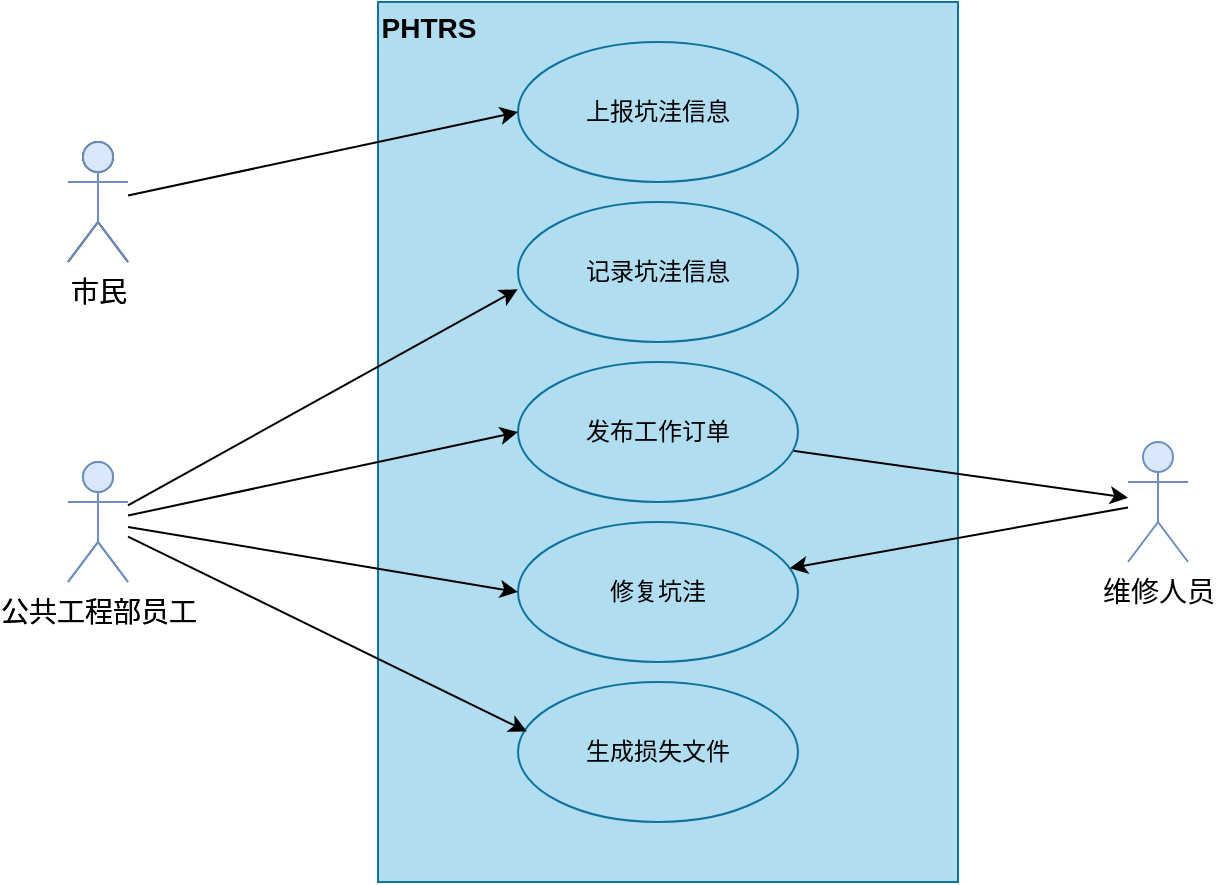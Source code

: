 <mxfile version="24.7.17">
  <diagram name="第 1 页" id="qGDIiJnS9HqsqX57jEbQ">
    <mxGraphModel dx="1213" dy="772" grid="1" gridSize="10" guides="1" tooltips="1" connect="1" arrows="1" fold="1" page="1" pageScale="1" pageWidth="827" pageHeight="1169" math="0" shadow="0">
      <root>
        <mxCell id="0" />
        <mxCell id="1" parent="0" />
        <mxCell id="4ewsNxRngVzR7vFujOuW-1" value="&lt;font style=&quot;font-size: 14px;&quot;&gt;市民&lt;/font&gt;" style="shape=umlActor;verticalLabelPosition=bottom;verticalAlign=top;html=1;" vertex="1" parent="1">
          <mxGeometry x="140" y="160" width="30" height="60" as="geometry" />
        </mxCell>
        <mxCell id="4ewsNxRngVzR7vFujOuW-2" value="&lt;font style=&quot;font-size: 14px;&quot;&gt;市民&lt;/font&gt;" style="shape=umlActor;verticalLabelPosition=bottom;verticalAlign=top;html=1;fillColor=#dae8fc;strokeColor=#6c8ebf;" vertex="1" parent="1">
          <mxGeometry x="140" y="160" width="30" height="60" as="geometry" />
        </mxCell>
        <mxCell id="4ewsNxRngVzR7vFujOuW-3" value="&lt;font style=&quot;font-size: 14px;&quot;&gt;公共工程部员工&lt;/font&gt;" style="shape=umlActor;verticalLabelPosition=bottom;verticalAlign=top;html=1;fillColor=#dae8fc;strokeColor=#6c8ebf;" vertex="1" parent="1">
          <mxGeometry x="140" y="320" width="30" height="60" as="geometry" />
        </mxCell>
        <mxCell id="4ewsNxRngVzR7vFujOuW-4" value="Use Case" style="ellipse;whiteSpace=wrap;html=1;" vertex="1" parent="1">
          <mxGeometry x="385" y="120" width="140" height="70" as="geometry" />
        </mxCell>
        <mxCell id="4ewsNxRngVzR7vFujOuW-5" value="" style="html=1;whiteSpace=wrap;fillColor=#b1ddf0;strokeColor=#10739e;" vertex="1" parent="1">
          <mxGeometry x="295" y="90" width="290" height="440" as="geometry" />
        </mxCell>
        <mxCell id="4ewsNxRngVzR7vFujOuW-6" value="上报坑洼信息" style="ellipse;whiteSpace=wrap;html=1;fillColor=#b1ddf0;strokeColor=#10739e;" vertex="1" parent="1">
          <mxGeometry x="365" y="110" width="140" height="70" as="geometry" />
        </mxCell>
        <mxCell id="4ewsNxRngVzR7vFujOuW-7" value="记录坑洼信息" style="ellipse;whiteSpace=wrap;html=1;fillColor=#b1ddf0;strokeColor=#10739e;" vertex="1" parent="1">
          <mxGeometry x="365" y="190" width="140" height="70" as="geometry" />
        </mxCell>
        <mxCell id="4ewsNxRngVzR7vFujOuW-8" style="rounded=0;orthogonalLoop=1;jettySize=auto;html=1;" edge="1" parent="1" source="4ewsNxRngVzR7vFujOuW-9" target="4ewsNxRngVzR7vFujOuW-17">
          <mxGeometry relative="1" as="geometry">
            <mxPoint x="660" y="330" as="targetPoint" />
          </mxGeometry>
        </mxCell>
        <mxCell id="4ewsNxRngVzR7vFujOuW-9" value="发布工作订单" style="ellipse;whiteSpace=wrap;html=1;fillColor=#b1ddf0;strokeColor=#10739e;" vertex="1" parent="1">
          <mxGeometry x="365" y="270" width="140" height="70" as="geometry" />
        </mxCell>
        <mxCell id="4ewsNxRngVzR7vFujOuW-10" value="修复坑洼" style="ellipse;whiteSpace=wrap;html=1;fillColor=#b1ddf0;strokeColor=#10739e;" vertex="1" parent="1">
          <mxGeometry x="365" y="350" width="140" height="70" as="geometry" />
        </mxCell>
        <mxCell id="4ewsNxRngVzR7vFujOuW-11" value="生成损失文件" style="ellipse;whiteSpace=wrap;html=1;fillColor=#b1ddf0;strokeColor=#10739e;" vertex="1" parent="1">
          <mxGeometry x="365" y="430" width="140" height="70" as="geometry" />
        </mxCell>
        <mxCell id="4ewsNxRngVzR7vFujOuW-12" style="rounded=0;orthogonalLoop=1;jettySize=auto;html=1;entryX=0;entryY=0.5;entryDx=0;entryDy=0;" edge="1" parent="1" source="4ewsNxRngVzR7vFujOuW-2" target="4ewsNxRngVzR7vFujOuW-6">
          <mxGeometry relative="1" as="geometry" />
        </mxCell>
        <mxCell id="4ewsNxRngVzR7vFujOuW-13" value="&lt;font style=&quot;font-size: 14px;&quot;&gt;PHTRS&lt;/font&gt;" style="text;align=center;fontStyle=1;verticalAlign=middle;spacingLeft=3;spacingRight=3;strokeColor=none;rotatable=0;points=[[0,0.5],[1,0.5]];portConstraint=eastwest;html=1;strokeWidth=3;" vertex="1" parent="1">
          <mxGeometry x="280" y="90" width="80" height="26" as="geometry" />
        </mxCell>
        <mxCell id="4ewsNxRngVzR7vFujOuW-14" style="rounded=0;orthogonalLoop=1;jettySize=auto;html=1;entryX=0;entryY=0.5;entryDx=0;entryDy=0;" edge="1" parent="1" source="4ewsNxRngVzR7vFujOuW-15" target="4ewsNxRngVzR7vFujOuW-9">
          <mxGeometry relative="1" as="geometry" />
        </mxCell>
        <mxCell id="4ewsNxRngVzR7vFujOuW-15" value="&lt;font style=&quot;font-size: 14px;&quot;&gt;公共工程部员工&lt;/font&gt;" style="shape=umlActor;verticalLabelPosition=bottom;verticalAlign=top;html=1;fillColor=#dae8fc;strokeColor=#6c8ebf;" vertex="1" parent="1">
          <mxGeometry x="140" y="320" width="30" height="60" as="geometry" />
        </mxCell>
        <mxCell id="4ewsNxRngVzR7vFujOuW-16" style="rounded=0;orthogonalLoop=1;jettySize=auto;html=1;" edge="1" parent="1" source="4ewsNxRngVzR7vFujOuW-17" target="4ewsNxRngVzR7vFujOuW-10">
          <mxGeometry relative="1" as="geometry" />
        </mxCell>
        <mxCell id="4ewsNxRngVzR7vFujOuW-17" value="&lt;span style=&quot;font-size: 14px;&quot;&gt;维修人员&lt;/span&gt;" style="shape=umlActor;verticalLabelPosition=bottom;verticalAlign=top;html=1;fillColor=#dae8fc;strokeColor=#6c8ebf;" vertex="1" parent="1">
          <mxGeometry x="670" y="310" width="30" height="60" as="geometry" />
        </mxCell>
        <mxCell id="4ewsNxRngVzR7vFujOuW-18" style="rounded=0;orthogonalLoop=1;jettySize=auto;html=1;entryX=-0.001;entryY=0.623;entryDx=0;entryDy=0;entryPerimeter=0;" edge="1" parent="1" source="4ewsNxRngVzR7vFujOuW-15" target="4ewsNxRngVzR7vFujOuW-7">
          <mxGeometry relative="1" as="geometry">
            <mxPoint x="170" y="340" as="sourcePoint" />
          </mxGeometry>
        </mxCell>
        <mxCell id="4ewsNxRngVzR7vFujOuW-19" style="rounded=0;orthogonalLoop=1;jettySize=auto;html=1;entryX=0;entryY=0.5;entryDx=0;entryDy=0;" edge="1" parent="1" source="4ewsNxRngVzR7vFujOuW-15" target="4ewsNxRngVzR7vFujOuW-10">
          <mxGeometry relative="1" as="geometry">
            <mxPoint x="180" y="357" as="sourcePoint" />
            <mxPoint x="375" y="315" as="targetPoint" />
          </mxGeometry>
        </mxCell>
        <mxCell id="4ewsNxRngVzR7vFujOuW-20" style="rounded=0;orthogonalLoop=1;jettySize=auto;html=1;entryX=0.032;entryY=0.354;entryDx=0;entryDy=0;entryPerimeter=0;" edge="1" parent="1" source="4ewsNxRngVzR7vFujOuW-15" target="4ewsNxRngVzR7vFujOuW-11">
          <mxGeometry relative="1" as="geometry">
            <mxPoint x="190" y="367" as="sourcePoint" />
            <mxPoint x="385" y="325" as="targetPoint" />
          </mxGeometry>
        </mxCell>
      </root>
    </mxGraphModel>
  </diagram>
</mxfile>

